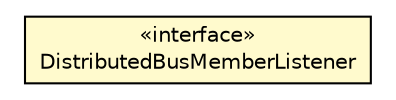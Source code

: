 #!/usr/local/bin/dot
#
# Class diagram 
# Generated by UMLGraph version R5_6-24-gf6e263 (http://www.umlgraph.org/)
#

digraph G {
	edge [fontname="Helvetica",fontsize=10,labelfontname="Helvetica",labelfontsize=10];
	node [fontname="Helvetica",fontsize=10,shape=plaintext];
	nodesep=0.25;
	ranksep=0.5;
	// org.universAAL.middleware.managers.distributedmw.api.DistributedBusMemberListener
	c182362 [label=<<table title="org.universAAL.middleware.managers.distributedmw.api.DistributedBusMemberListener" border="0" cellborder="1" cellspacing="0" cellpadding="2" port="p" bgcolor="lemonChiffon" href="./DistributedBusMemberListener.html">
		<tr><td><table border="0" cellspacing="0" cellpadding="1">
<tr><td align="center" balign="center"> &#171;interface&#187; </td></tr>
<tr><td align="center" balign="center"> DistributedBusMemberListener </td></tr>
		</table></td></tr>
		</table>>, URL="./DistributedBusMemberListener.html", fontname="Helvetica", fontcolor="black", fontsize=10.0];
}

